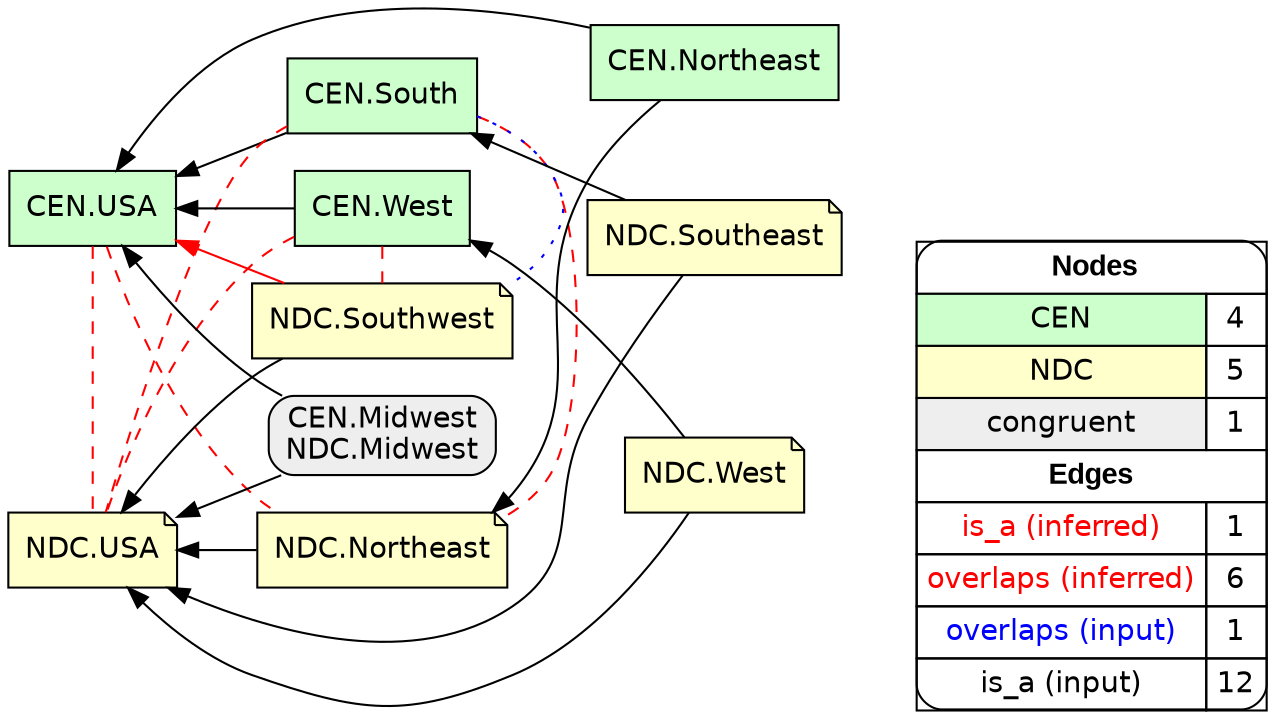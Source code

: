 digraph{
rankdir=RL
node[shape=box style=filled fillcolor="#CCFFCC" fontname="helvetica"] 
"CEN.South"
"CEN.USA"
"CEN.West"
"CEN.Northeast"
node[shape=note style=filled fillcolor="#FFFFCC" fontname="helvetica"] 
"NDC.Northeast"
"NDC.Southwest"
"NDC.Southeast"
"NDC.USA"
"NDC.West"
node[shape=box style="filled,rounded" fillcolor="#EEEEEE" fontname="helvetica"] 
"CEN.Midwest\nNDC.Midwest"
edge[arrowhead=normal style=solid color="#FF0000" constraint=true penwidth=1]
"NDC.Southwest" -> "CEN.USA"
edge[arrowhead=normal style=dotted color="#000000" constraint=true penwidth=1]
edge[arrowhead=none style=dashed color="#FF0000" constraint=false penwidth=1]
"CEN.South" -> "NDC.USA"
"CEN.West" -> "NDC.USA"
"CEN.West" -> "NDC.Southwest"
"CEN.South" -> "NDC.Northeast"
"CEN.USA" -> "NDC.USA"
"CEN.USA" -> "NDC.Northeast"
edge[arrowhead=none style=dotted color="#0000FF" constraint=false penwidth=1]
"CEN.South" -> "NDC.Southwest"
edge[arrowhead=normal style=solid color="#000000" constraint=true penwidth=1]
"NDC.Southeast" -> "CEN.South"
"NDC.West" -> "NDC.USA"
"NDC.Southwest" -> "NDC.USA"
"NDC.Southeast" -> "NDC.USA"
"CEN.Northeast" -> "NDC.Northeast"
"CEN.South" -> "CEN.USA"
"CEN.Midwest\nNDC.Midwest" -> "CEN.USA"
"CEN.West" -> "CEN.USA"
"CEN.Midwest\nNDC.Midwest" -> "NDC.USA"
"CEN.Northeast" -> "CEN.USA"
"NDC.West" -> "CEN.West"
"NDC.Northeast" -> "NDC.USA"
node[shape=box] 
{rank=source Legend [fillcolor= white margin=0 label=< 
 <TABLE BORDER="0" CELLBORDER="1" CELLSPACING="0" CELLPADDING="4"> 
<TR> <TD COLSPAN="2"><font face="Arial Black"> Nodes</font></TD> </TR> 
<TR> 
 <TD bgcolor="#CCFFCC" fontname="helvetica">CEN</TD> 
 <TD>4</TD> 
 </TR> 
<TR> 
 <TD bgcolor="#FFFFCC" fontname="helvetica">NDC</TD> 
 <TD>5</TD> 
 </TR> 
<TR> 
 <TD bgcolor="#EEEEEE" fontname="helvetica">congruent</TD> 
 <TD>1</TD> 
 </TR> 
<TR> <TD COLSPAN="2"><font face = "Arial Black"> Edges </font></TD> </TR> 
<TR> 
 <TD><font color ="#FF0000">is_a (inferred)</font></TD><TD>1</TD>
</TR>
<TR> 
 <TD><font color ="#FF0000">overlaps (inferred)</font></TD><TD>6</TD>
</TR>
<TR> 
 <TD><font color ="#0000FF">overlaps (input)</font></TD><TD>1</TD>
</TR>
<TR> 
 <TD><font color ="#000000">is_a (input)</font></TD><TD>12</TD>
</TR>
</TABLE> 
 >] } 
}